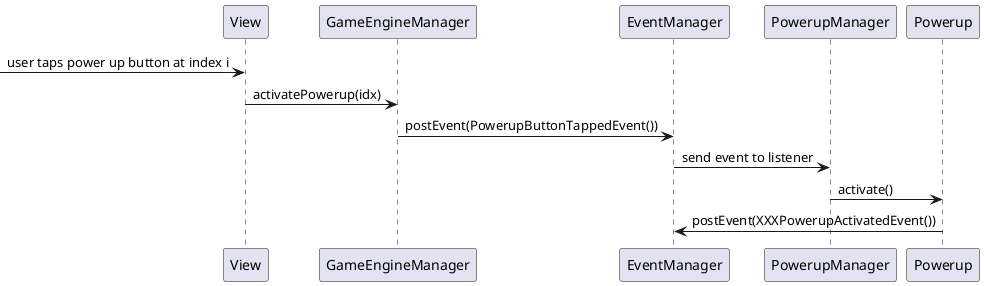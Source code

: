 @startuml
-> View: user taps power up button at index i
View -> GameEngineManager: activatePowerup(idx)
GameEngineManager -> EventManager: postEvent(PowerupButtonTappedEvent())
EventManager -> PowerupManager: send event to listener
PowerupManager -> Powerup: activate()
Powerup -> EventManager: postEvent(XXXPowerupActivatedEvent())
@enduml